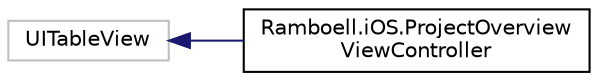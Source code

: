 digraph "Graphical Class Hierarchy"
{
  edge [fontname="Helvetica",fontsize="10",labelfontname="Helvetica",labelfontsize="10"];
  node [fontname="Helvetica",fontsize="10",shape=record];
  rankdir="LR";
  Node11 [label="UITableView",height=0.2,width=0.4,color="grey75", fillcolor="white", style="filled"];
  Node11 -> Node0 [dir="back",color="midnightblue",fontsize="10",style="solid",fontname="Helvetica"];
  Node0 [label="Ramboell.iOS.ProjectOverview\lViewController",height=0.2,width=0.4,color="black", fillcolor="white", style="filled",URL="$class_ramboell_1_1i_o_s_1_1_project_overview_view_controller.html"];
}
